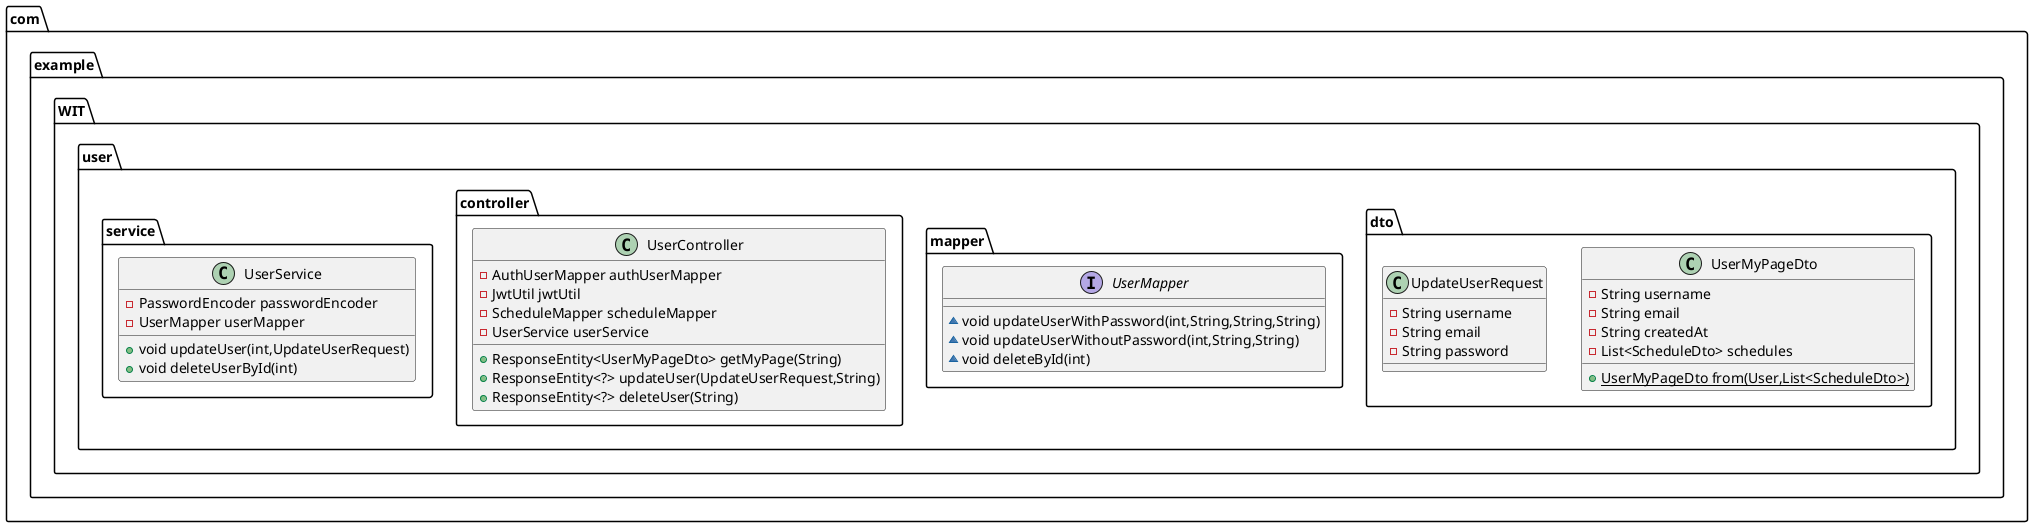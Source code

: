 @startuml
class com.example.WIT.user.dto.UserMyPageDto {
- String username
- String email
- String createdAt
- List<ScheduleDto> schedules
+ {static} UserMyPageDto from(User,List<ScheduleDto>)
}


class com.example.WIT.user.dto.UpdateUserRequest {
- String username
- String email
- String password
}

interface com.example.WIT.user.mapper.UserMapper {
~ void updateUserWithPassword(int,String,String,String)
~ void updateUserWithoutPassword(int,String,String)
~ void deleteById(int)
}

class com.example.WIT.user.controller.UserController {
- AuthUserMapper authUserMapper
- JwtUtil jwtUtil
- ScheduleMapper scheduleMapper
- UserService userService
+ ResponseEntity<UserMyPageDto> getMyPage(String)
+ ResponseEntity<?> updateUser(UpdateUserRequest,String)
+ ResponseEntity<?> deleteUser(String)
}


class com.example.WIT.user.service.UserService {
- PasswordEncoder passwordEncoder
- UserMapper userMapper
+ void updateUser(int,UpdateUserRequest)
+ void deleteUserById(int)
}


@enduml
